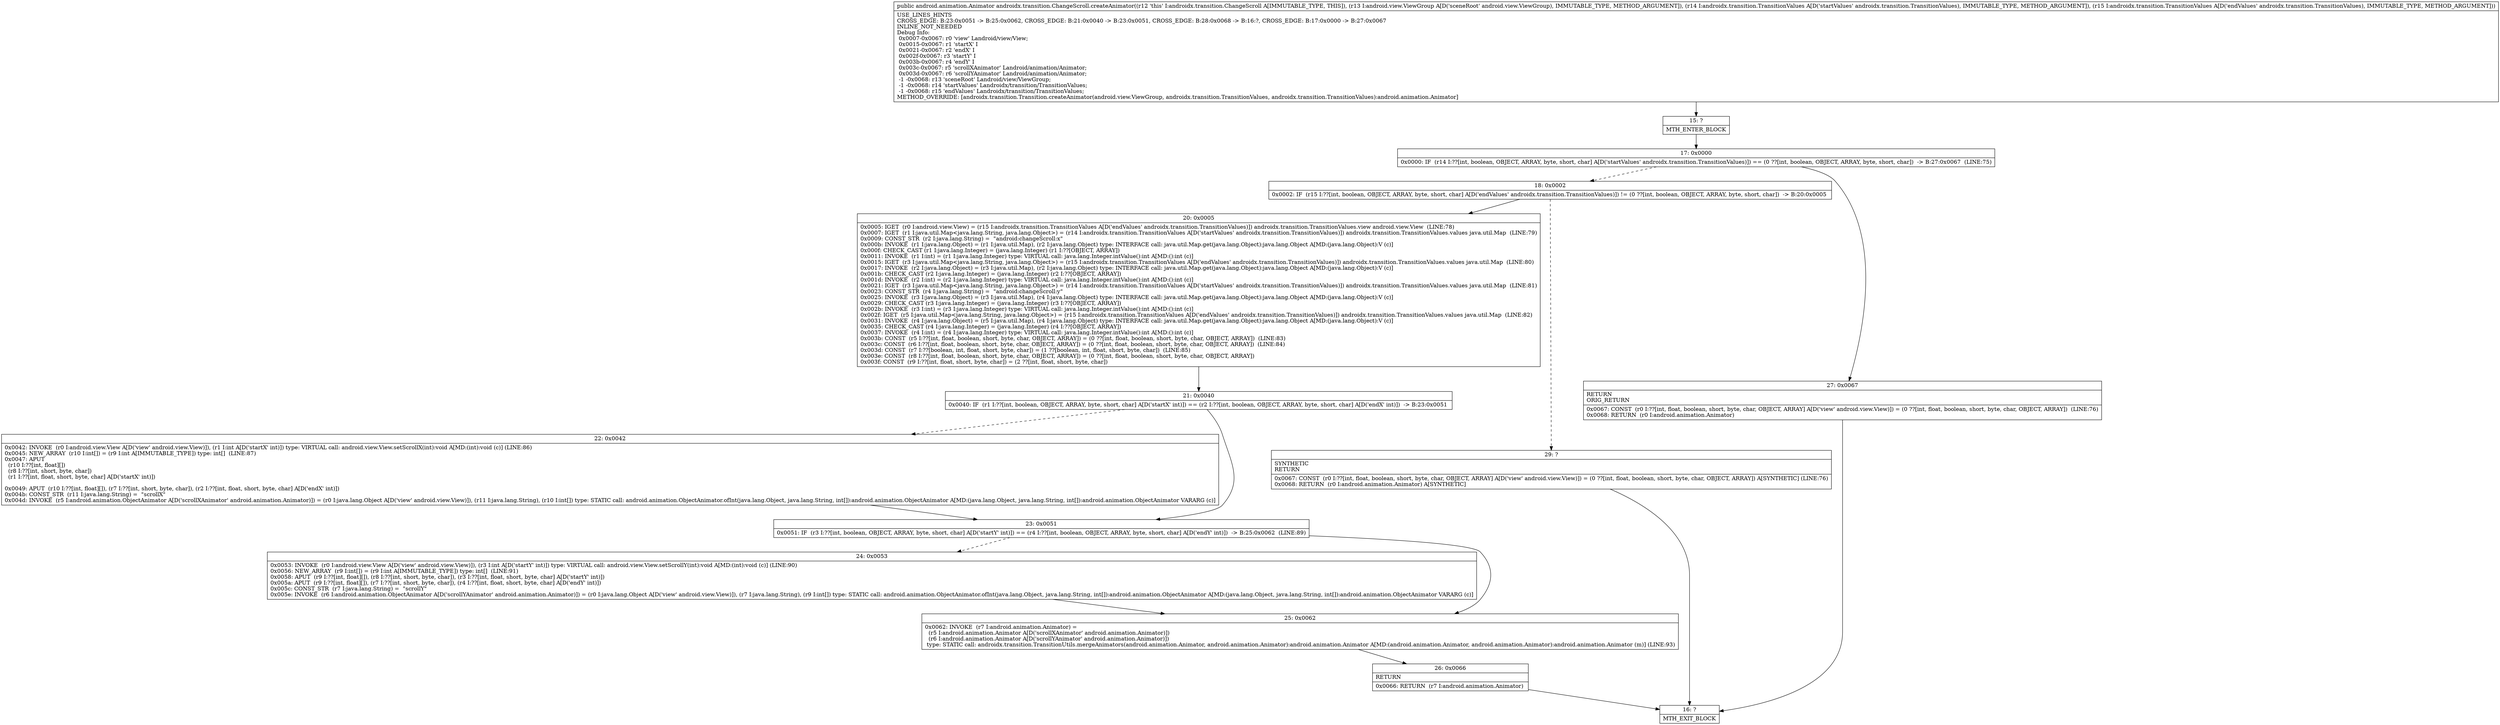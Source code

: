 digraph "CFG forandroidx.transition.ChangeScroll.createAnimator(Landroid\/view\/ViewGroup;Landroidx\/transition\/TransitionValues;Landroidx\/transition\/TransitionValues;)Landroid\/animation\/Animator;" {
Node_15 [shape=record,label="{15\:\ ?|MTH_ENTER_BLOCK\l}"];
Node_17 [shape=record,label="{17\:\ 0x0000|0x0000: IF  (r14 I:??[int, boolean, OBJECT, ARRAY, byte, short, char] A[D('startValues' androidx.transition.TransitionValues)]) == (0 ??[int, boolean, OBJECT, ARRAY, byte, short, char])  \-\> B:27:0x0067  (LINE:75)\l}"];
Node_18 [shape=record,label="{18\:\ 0x0002|0x0002: IF  (r15 I:??[int, boolean, OBJECT, ARRAY, byte, short, char] A[D('endValues' androidx.transition.TransitionValues)]) != (0 ??[int, boolean, OBJECT, ARRAY, byte, short, char])  \-\> B:20:0x0005 \l}"];
Node_20 [shape=record,label="{20\:\ 0x0005|0x0005: IGET  (r0 I:android.view.View) = (r15 I:androidx.transition.TransitionValues A[D('endValues' androidx.transition.TransitionValues)]) androidx.transition.TransitionValues.view android.view.View  (LINE:78)\l0x0007: IGET  (r1 I:java.util.Map\<java.lang.String, java.lang.Object\>) = (r14 I:androidx.transition.TransitionValues A[D('startValues' androidx.transition.TransitionValues)]) androidx.transition.TransitionValues.values java.util.Map  (LINE:79)\l0x0009: CONST_STR  (r2 I:java.lang.String) =  \"android:changeScroll:x\" \l0x000b: INVOKE  (r1 I:java.lang.Object) = (r1 I:java.util.Map), (r2 I:java.lang.Object) type: INTERFACE call: java.util.Map.get(java.lang.Object):java.lang.Object A[MD:(java.lang.Object):V (c)]\l0x000f: CHECK_CAST (r1 I:java.lang.Integer) = (java.lang.Integer) (r1 I:??[OBJECT, ARRAY]) \l0x0011: INVOKE  (r1 I:int) = (r1 I:java.lang.Integer) type: VIRTUAL call: java.lang.Integer.intValue():int A[MD:():int (c)]\l0x0015: IGET  (r3 I:java.util.Map\<java.lang.String, java.lang.Object\>) = (r15 I:androidx.transition.TransitionValues A[D('endValues' androidx.transition.TransitionValues)]) androidx.transition.TransitionValues.values java.util.Map  (LINE:80)\l0x0017: INVOKE  (r2 I:java.lang.Object) = (r3 I:java.util.Map), (r2 I:java.lang.Object) type: INTERFACE call: java.util.Map.get(java.lang.Object):java.lang.Object A[MD:(java.lang.Object):V (c)]\l0x001b: CHECK_CAST (r2 I:java.lang.Integer) = (java.lang.Integer) (r2 I:??[OBJECT, ARRAY]) \l0x001d: INVOKE  (r2 I:int) = (r2 I:java.lang.Integer) type: VIRTUAL call: java.lang.Integer.intValue():int A[MD:():int (c)]\l0x0021: IGET  (r3 I:java.util.Map\<java.lang.String, java.lang.Object\>) = (r14 I:androidx.transition.TransitionValues A[D('startValues' androidx.transition.TransitionValues)]) androidx.transition.TransitionValues.values java.util.Map  (LINE:81)\l0x0023: CONST_STR  (r4 I:java.lang.String) =  \"android:changeScroll:y\" \l0x0025: INVOKE  (r3 I:java.lang.Object) = (r3 I:java.util.Map), (r4 I:java.lang.Object) type: INTERFACE call: java.util.Map.get(java.lang.Object):java.lang.Object A[MD:(java.lang.Object):V (c)]\l0x0029: CHECK_CAST (r3 I:java.lang.Integer) = (java.lang.Integer) (r3 I:??[OBJECT, ARRAY]) \l0x002b: INVOKE  (r3 I:int) = (r3 I:java.lang.Integer) type: VIRTUAL call: java.lang.Integer.intValue():int A[MD:():int (c)]\l0x002f: IGET  (r5 I:java.util.Map\<java.lang.String, java.lang.Object\>) = (r15 I:androidx.transition.TransitionValues A[D('endValues' androidx.transition.TransitionValues)]) androidx.transition.TransitionValues.values java.util.Map  (LINE:82)\l0x0031: INVOKE  (r4 I:java.lang.Object) = (r5 I:java.util.Map), (r4 I:java.lang.Object) type: INTERFACE call: java.util.Map.get(java.lang.Object):java.lang.Object A[MD:(java.lang.Object):V (c)]\l0x0035: CHECK_CAST (r4 I:java.lang.Integer) = (java.lang.Integer) (r4 I:??[OBJECT, ARRAY]) \l0x0037: INVOKE  (r4 I:int) = (r4 I:java.lang.Integer) type: VIRTUAL call: java.lang.Integer.intValue():int A[MD:():int (c)]\l0x003b: CONST  (r5 I:??[int, float, boolean, short, byte, char, OBJECT, ARRAY]) = (0 ??[int, float, boolean, short, byte, char, OBJECT, ARRAY])  (LINE:83)\l0x003c: CONST  (r6 I:??[int, float, boolean, short, byte, char, OBJECT, ARRAY]) = (0 ??[int, float, boolean, short, byte, char, OBJECT, ARRAY])  (LINE:84)\l0x003d: CONST  (r7 I:??[boolean, int, float, short, byte, char]) = (1 ??[boolean, int, float, short, byte, char])  (LINE:85)\l0x003e: CONST  (r8 I:??[int, float, boolean, short, byte, char, OBJECT, ARRAY]) = (0 ??[int, float, boolean, short, byte, char, OBJECT, ARRAY]) \l0x003f: CONST  (r9 I:??[int, float, short, byte, char]) = (2 ??[int, float, short, byte, char]) \l}"];
Node_21 [shape=record,label="{21\:\ 0x0040|0x0040: IF  (r1 I:??[int, boolean, OBJECT, ARRAY, byte, short, char] A[D('startX' int)]) == (r2 I:??[int, boolean, OBJECT, ARRAY, byte, short, char] A[D('endX' int)])  \-\> B:23:0x0051 \l}"];
Node_22 [shape=record,label="{22\:\ 0x0042|0x0042: INVOKE  (r0 I:android.view.View A[D('view' android.view.View)]), (r1 I:int A[D('startX' int)]) type: VIRTUAL call: android.view.View.setScrollX(int):void A[MD:(int):void (c)] (LINE:86)\l0x0045: NEW_ARRAY  (r10 I:int[]) = (r9 I:int A[IMMUTABLE_TYPE]) type: int[]  (LINE:87)\l0x0047: APUT  \l  (r10 I:??[int, float][])\l  (r8 I:??[int, short, byte, char])\l  (r1 I:??[int, float, short, byte, char] A[D('startX' int)])\l \l0x0049: APUT  (r10 I:??[int, float][]), (r7 I:??[int, short, byte, char]), (r2 I:??[int, float, short, byte, char] A[D('endX' int)]) \l0x004b: CONST_STR  (r11 I:java.lang.String) =  \"scrollX\" \l0x004d: INVOKE  (r5 I:android.animation.ObjectAnimator A[D('scrollXAnimator' android.animation.Animator)]) = (r0 I:java.lang.Object A[D('view' android.view.View)]), (r11 I:java.lang.String), (r10 I:int[]) type: STATIC call: android.animation.ObjectAnimator.ofInt(java.lang.Object, java.lang.String, int[]):android.animation.ObjectAnimator A[MD:(java.lang.Object, java.lang.String, int[]):android.animation.ObjectAnimator VARARG (c)]\l}"];
Node_23 [shape=record,label="{23\:\ 0x0051|0x0051: IF  (r3 I:??[int, boolean, OBJECT, ARRAY, byte, short, char] A[D('startY' int)]) == (r4 I:??[int, boolean, OBJECT, ARRAY, byte, short, char] A[D('endY' int)])  \-\> B:25:0x0062  (LINE:89)\l}"];
Node_24 [shape=record,label="{24\:\ 0x0053|0x0053: INVOKE  (r0 I:android.view.View A[D('view' android.view.View)]), (r3 I:int A[D('startY' int)]) type: VIRTUAL call: android.view.View.setScrollY(int):void A[MD:(int):void (c)] (LINE:90)\l0x0056: NEW_ARRAY  (r9 I:int[]) = (r9 I:int A[IMMUTABLE_TYPE]) type: int[]  (LINE:91)\l0x0058: APUT  (r9 I:??[int, float][]), (r8 I:??[int, short, byte, char]), (r3 I:??[int, float, short, byte, char] A[D('startY' int)]) \l0x005a: APUT  (r9 I:??[int, float][]), (r7 I:??[int, short, byte, char]), (r4 I:??[int, float, short, byte, char] A[D('endY' int)]) \l0x005c: CONST_STR  (r7 I:java.lang.String) =  \"scrollY\" \l0x005e: INVOKE  (r6 I:android.animation.ObjectAnimator A[D('scrollYAnimator' android.animation.Animator)]) = (r0 I:java.lang.Object A[D('view' android.view.View)]), (r7 I:java.lang.String), (r9 I:int[]) type: STATIC call: android.animation.ObjectAnimator.ofInt(java.lang.Object, java.lang.String, int[]):android.animation.ObjectAnimator A[MD:(java.lang.Object, java.lang.String, int[]):android.animation.ObjectAnimator VARARG (c)]\l}"];
Node_25 [shape=record,label="{25\:\ 0x0062|0x0062: INVOKE  (r7 I:android.animation.Animator) = \l  (r5 I:android.animation.Animator A[D('scrollXAnimator' android.animation.Animator)])\l  (r6 I:android.animation.Animator A[D('scrollYAnimator' android.animation.Animator)])\l type: STATIC call: androidx.transition.TransitionUtils.mergeAnimators(android.animation.Animator, android.animation.Animator):android.animation.Animator A[MD:(android.animation.Animator, android.animation.Animator):android.animation.Animator (m)] (LINE:93)\l}"];
Node_26 [shape=record,label="{26\:\ 0x0066|RETURN\l|0x0066: RETURN  (r7 I:android.animation.Animator) \l}"];
Node_16 [shape=record,label="{16\:\ ?|MTH_EXIT_BLOCK\l}"];
Node_29 [shape=record,label="{29\:\ ?|SYNTHETIC\lRETURN\l|0x0067: CONST  (r0 I:??[int, float, boolean, short, byte, char, OBJECT, ARRAY] A[D('view' android.view.View)]) = (0 ??[int, float, boolean, short, byte, char, OBJECT, ARRAY]) A[SYNTHETIC] (LINE:76)\l0x0068: RETURN  (r0 I:android.animation.Animator) A[SYNTHETIC]\l}"];
Node_27 [shape=record,label="{27\:\ 0x0067|RETURN\lORIG_RETURN\l|0x0067: CONST  (r0 I:??[int, float, boolean, short, byte, char, OBJECT, ARRAY] A[D('view' android.view.View)]) = (0 ??[int, float, boolean, short, byte, char, OBJECT, ARRAY])  (LINE:76)\l0x0068: RETURN  (r0 I:android.animation.Animator) \l}"];
MethodNode[shape=record,label="{public android.animation.Animator androidx.transition.ChangeScroll.createAnimator((r12 'this' I:androidx.transition.ChangeScroll A[IMMUTABLE_TYPE, THIS]), (r13 I:android.view.ViewGroup A[D('sceneRoot' android.view.ViewGroup), IMMUTABLE_TYPE, METHOD_ARGUMENT]), (r14 I:androidx.transition.TransitionValues A[D('startValues' androidx.transition.TransitionValues), IMMUTABLE_TYPE, METHOD_ARGUMENT]), (r15 I:androidx.transition.TransitionValues A[D('endValues' androidx.transition.TransitionValues), IMMUTABLE_TYPE, METHOD_ARGUMENT]))  | USE_LINES_HINTS\lCROSS_EDGE: B:23:0x0051 \-\> B:25:0x0062, CROSS_EDGE: B:21:0x0040 \-\> B:23:0x0051, CROSS_EDGE: B:28:0x0068 \-\> B:16:?, CROSS_EDGE: B:17:0x0000 \-\> B:27:0x0067\lINLINE_NOT_NEEDED\lDebug Info:\l  0x0007\-0x0067: r0 'view' Landroid\/view\/View;\l  0x0015\-0x0067: r1 'startX' I\l  0x0021\-0x0067: r2 'endX' I\l  0x002f\-0x0067: r3 'startY' I\l  0x003b\-0x0067: r4 'endY' I\l  0x003c\-0x0067: r5 'scrollXAnimator' Landroid\/animation\/Animator;\l  0x003d\-0x0067: r6 'scrollYAnimator' Landroid\/animation\/Animator;\l  \-1 \-0x0068: r13 'sceneRoot' Landroid\/view\/ViewGroup;\l  \-1 \-0x0068: r14 'startValues' Landroidx\/transition\/TransitionValues;\l  \-1 \-0x0068: r15 'endValues' Landroidx\/transition\/TransitionValues;\lMETHOD_OVERRIDE: [androidx.transition.Transition.createAnimator(android.view.ViewGroup, androidx.transition.TransitionValues, androidx.transition.TransitionValues):android.animation.Animator]\l}"];
MethodNode -> Node_15;Node_15 -> Node_17;
Node_17 -> Node_18[style=dashed];
Node_17 -> Node_27;
Node_18 -> Node_20;
Node_18 -> Node_29[style=dashed];
Node_20 -> Node_21;
Node_21 -> Node_22[style=dashed];
Node_21 -> Node_23;
Node_22 -> Node_23;
Node_23 -> Node_24[style=dashed];
Node_23 -> Node_25;
Node_24 -> Node_25;
Node_25 -> Node_26;
Node_26 -> Node_16;
Node_29 -> Node_16;
Node_27 -> Node_16;
}

